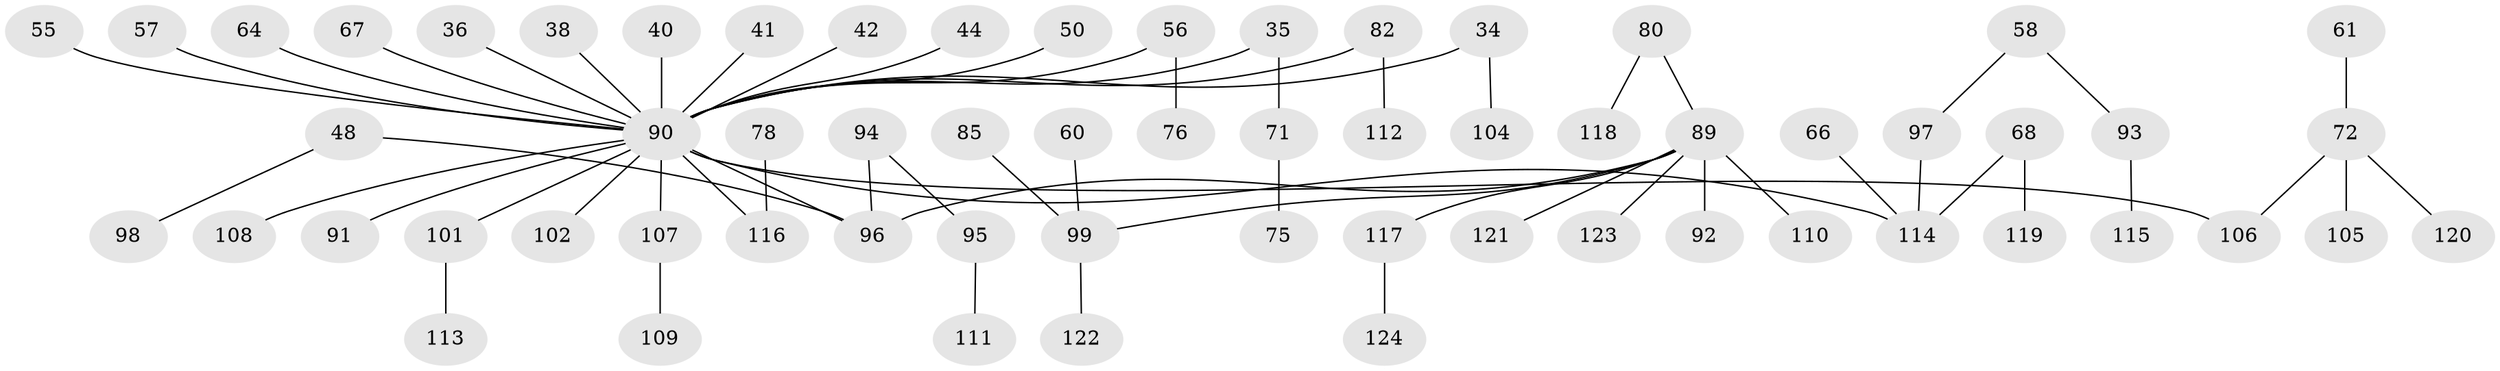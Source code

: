 // original degree distribution, {6: 0.03225806451612903, 3: 0.16129032258064516, 7: 0.008064516129032258, 5: 0.016129032258064516, 2: 0.2661290322580645, 1: 0.47580645161290325, 4: 0.04032258064516129}
// Generated by graph-tools (version 1.1) at 2025/57/03/04/25 21:57:11]
// undirected, 62 vertices, 61 edges
graph export_dot {
graph [start="1"]
  node [color=gray90,style=filled];
  34;
  35;
  36;
  38;
  40;
  41;
  42;
  44;
  48 [super="+11+32"];
  50;
  55;
  56;
  57;
  58;
  60;
  61;
  64;
  66 [super="+26"];
  67;
  68 [super="+22+27"];
  71;
  72 [super="+54"];
  75;
  76;
  78;
  80 [super="+63"];
  82;
  85;
  89 [super="+16+47+65+70+83+62+77+73"];
  90 [super="+87+81+28+30+69"];
  91;
  92;
  93;
  94;
  95;
  96 [super="+6"];
  97 [super="+21+31"];
  98;
  99 [super="+59"];
  101;
  102;
  104;
  105;
  106 [super="+46"];
  107 [super="+103"];
  108;
  109;
  110;
  111;
  112;
  113;
  114 [super="+17"];
  115;
  116 [super="+20"];
  117 [super="+86+100"];
  118;
  119;
  120;
  121;
  122;
  123;
  124;
  34 -- 104;
  34 -- 90;
  35 -- 71;
  35 -- 90;
  36 -- 90;
  38 -- 90;
  40 -- 90;
  41 -- 90;
  42 -- 90;
  44 -- 90;
  48 -- 98;
  48 -- 96;
  50 -- 90;
  55 -- 90;
  56 -- 76;
  56 -- 90;
  57 -- 90;
  58 -- 93;
  58 -- 97;
  60 -- 99;
  61 -- 72;
  64 -- 90;
  66 -- 114;
  67 -- 90;
  68 -- 114;
  68 -- 119;
  71 -- 75;
  72 -- 105;
  72 -- 120;
  72 -- 106;
  78 -- 116;
  80 -- 89;
  80 -- 118;
  82 -- 112;
  82 -- 90;
  85 -- 99;
  89 -- 96;
  89 -- 123;
  89 -- 92;
  89 -- 99;
  89 -- 110;
  89 -- 121;
  89 -- 117;
  90 -- 101;
  90 -- 102;
  90 -- 116;
  90 -- 96;
  90 -- 106;
  90 -- 107;
  90 -- 114;
  90 -- 91;
  90 -- 108;
  93 -- 115;
  94 -- 95;
  94 -- 96;
  95 -- 111;
  97 -- 114;
  99 -- 122;
  101 -- 113;
  107 -- 109;
  117 -- 124;
}

